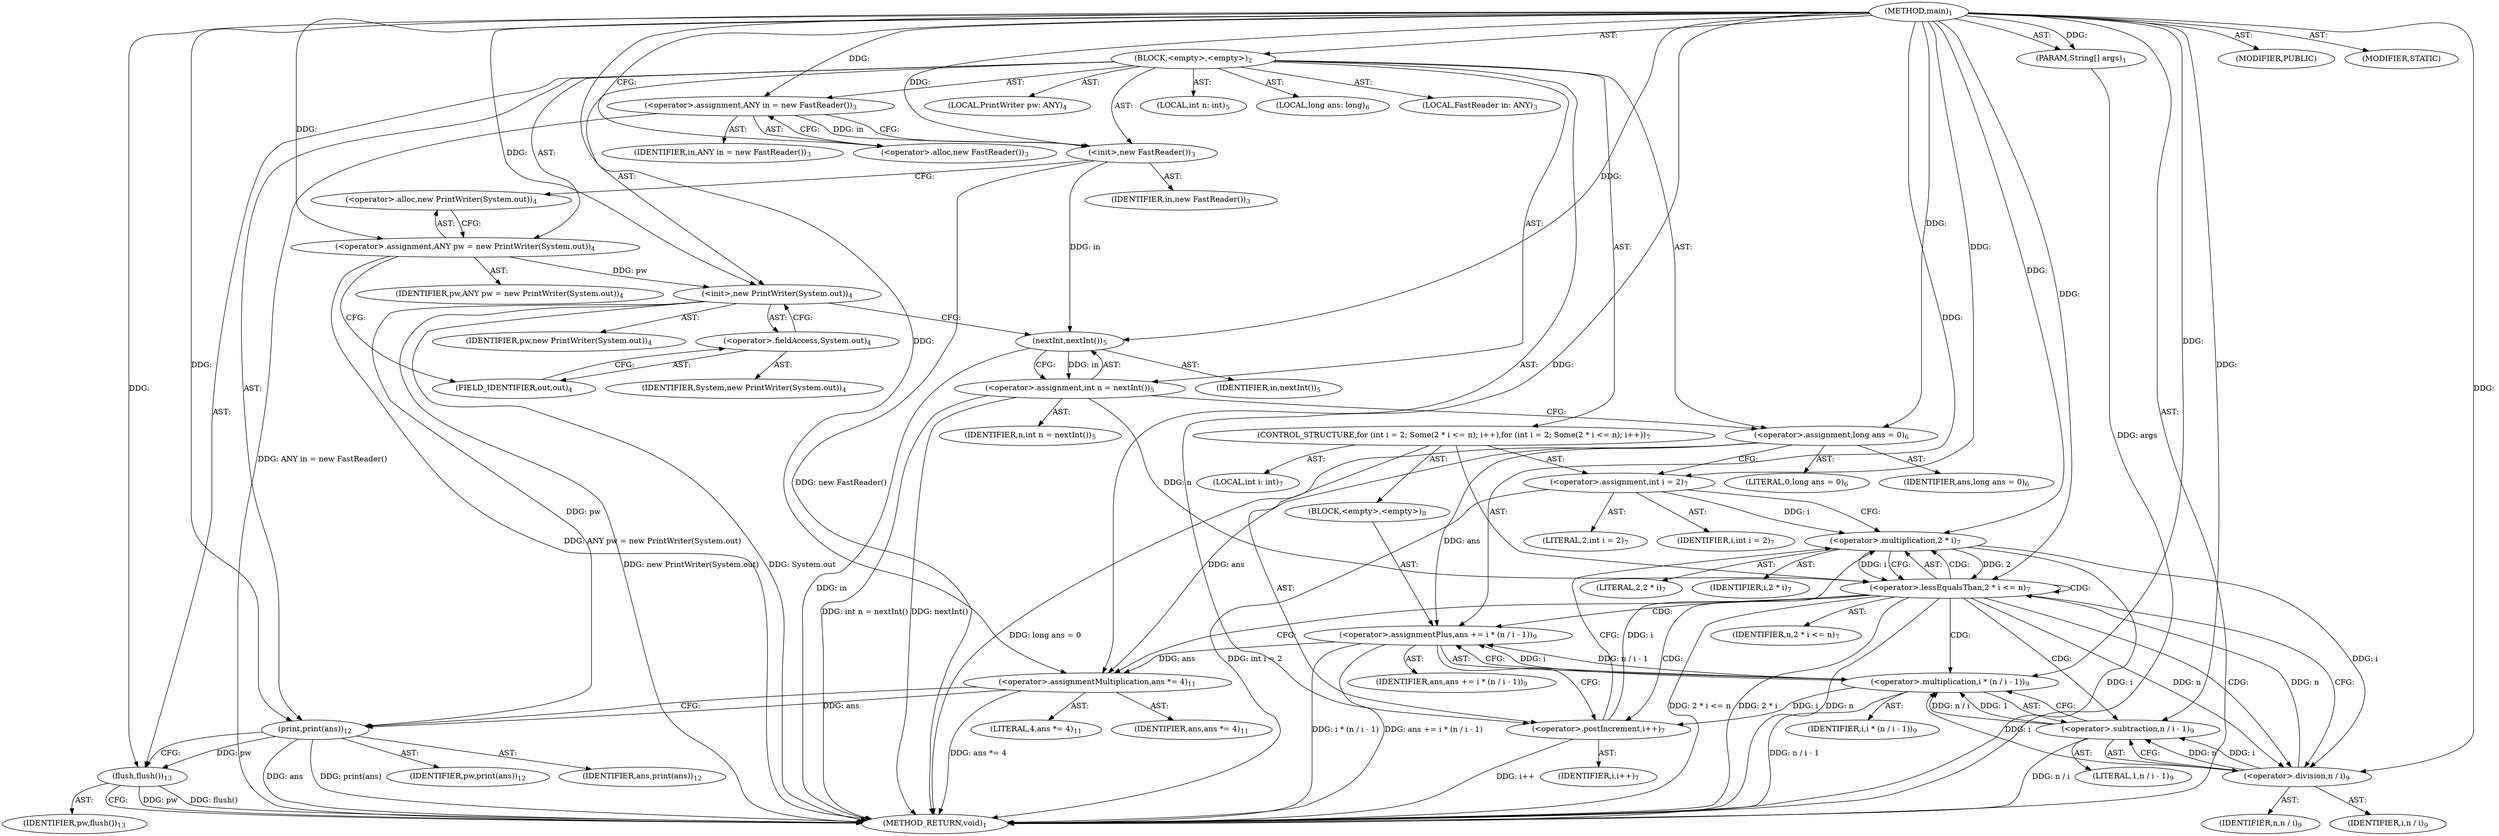 digraph "main" {  
"21" [label = <(METHOD,main)<SUB>1</SUB>> ]
"22" [label = <(PARAM,String[] args)<SUB>1</SUB>> ]
"23" [label = <(BLOCK,&lt;empty&gt;,&lt;empty&gt;)<SUB>2</SUB>> ]
"4" [label = <(LOCAL,FastReader in: ANY)<SUB>3</SUB>> ]
"24" [label = <(&lt;operator&gt;.assignment,ANY in = new FastReader())<SUB>3</SUB>> ]
"25" [label = <(IDENTIFIER,in,ANY in = new FastReader())<SUB>3</SUB>> ]
"26" [label = <(&lt;operator&gt;.alloc,new FastReader())<SUB>3</SUB>> ]
"27" [label = <(&lt;init&gt;,new FastReader())<SUB>3</SUB>> ]
"3" [label = <(IDENTIFIER,in,new FastReader())<SUB>3</SUB>> ]
"6" [label = <(LOCAL,PrintWriter pw: ANY)<SUB>4</SUB>> ]
"28" [label = <(&lt;operator&gt;.assignment,ANY pw = new PrintWriter(System.out))<SUB>4</SUB>> ]
"29" [label = <(IDENTIFIER,pw,ANY pw = new PrintWriter(System.out))<SUB>4</SUB>> ]
"30" [label = <(&lt;operator&gt;.alloc,new PrintWriter(System.out))<SUB>4</SUB>> ]
"31" [label = <(&lt;init&gt;,new PrintWriter(System.out))<SUB>4</SUB>> ]
"5" [label = <(IDENTIFIER,pw,new PrintWriter(System.out))<SUB>4</SUB>> ]
"32" [label = <(&lt;operator&gt;.fieldAccess,System.out)<SUB>4</SUB>> ]
"33" [label = <(IDENTIFIER,System,new PrintWriter(System.out))<SUB>4</SUB>> ]
"34" [label = <(FIELD_IDENTIFIER,out,out)<SUB>4</SUB>> ]
"35" [label = <(LOCAL,int n: int)<SUB>5</SUB>> ]
"36" [label = <(&lt;operator&gt;.assignment,int n = nextInt())<SUB>5</SUB>> ]
"37" [label = <(IDENTIFIER,n,int n = nextInt())<SUB>5</SUB>> ]
"38" [label = <(nextInt,nextInt())<SUB>5</SUB>> ]
"39" [label = <(IDENTIFIER,in,nextInt())<SUB>5</SUB>> ]
"40" [label = <(LOCAL,long ans: long)<SUB>6</SUB>> ]
"41" [label = <(&lt;operator&gt;.assignment,long ans = 0)<SUB>6</SUB>> ]
"42" [label = <(IDENTIFIER,ans,long ans = 0)<SUB>6</SUB>> ]
"43" [label = <(LITERAL,0,long ans = 0)<SUB>6</SUB>> ]
"44" [label = <(CONTROL_STRUCTURE,for (int i = 2; Some(2 * i &lt;= n); i++),for (int i = 2; Some(2 * i &lt;= n); i++))<SUB>7</SUB>> ]
"45" [label = <(LOCAL,int i: int)<SUB>7</SUB>> ]
"46" [label = <(&lt;operator&gt;.assignment,int i = 2)<SUB>7</SUB>> ]
"47" [label = <(IDENTIFIER,i,int i = 2)<SUB>7</SUB>> ]
"48" [label = <(LITERAL,2,int i = 2)<SUB>7</SUB>> ]
"49" [label = <(&lt;operator&gt;.lessEqualsThan,2 * i &lt;= n)<SUB>7</SUB>> ]
"50" [label = <(&lt;operator&gt;.multiplication,2 * i)<SUB>7</SUB>> ]
"51" [label = <(LITERAL,2,2 * i)<SUB>7</SUB>> ]
"52" [label = <(IDENTIFIER,i,2 * i)<SUB>7</SUB>> ]
"53" [label = <(IDENTIFIER,n,2 * i &lt;= n)<SUB>7</SUB>> ]
"54" [label = <(&lt;operator&gt;.postIncrement,i++)<SUB>7</SUB>> ]
"55" [label = <(IDENTIFIER,i,i++)<SUB>7</SUB>> ]
"56" [label = <(BLOCK,&lt;empty&gt;,&lt;empty&gt;)<SUB>8</SUB>> ]
"57" [label = <(&lt;operator&gt;.assignmentPlus,ans += i * (n / i - 1))<SUB>9</SUB>> ]
"58" [label = <(IDENTIFIER,ans,ans += i * (n / i - 1))<SUB>9</SUB>> ]
"59" [label = <(&lt;operator&gt;.multiplication,i * (n / i - 1))<SUB>9</SUB>> ]
"60" [label = <(IDENTIFIER,i,i * (n / i - 1))<SUB>9</SUB>> ]
"61" [label = <(&lt;operator&gt;.subtraction,n / i - 1)<SUB>9</SUB>> ]
"62" [label = <(&lt;operator&gt;.division,n / i)<SUB>9</SUB>> ]
"63" [label = <(IDENTIFIER,n,n / i)<SUB>9</SUB>> ]
"64" [label = <(IDENTIFIER,i,n / i)<SUB>9</SUB>> ]
"65" [label = <(LITERAL,1,n / i - 1)<SUB>9</SUB>> ]
"66" [label = <(&lt;operator&gt;.assignmentMultiplication,ans *= 4)<SUB>11</SUB>> ]
"67" [label = <(IDENTIFIER,ans,ans *= 4)<SUB>11</SUB>> ]
"68" [label = <(LITERAL,4,ans *= 4)<SUB>11</SUB>> ]
"69" [label = <(print,print(ans))<SUB>12</SUB>> ]
"70" [label = <(IDENTIFIER,pw,print(ans))<SUB>12</SUB>> ]
"71" [label = <(IDENTIFIER,ans,print(ans))<SUB>12</SUB>> ]
"72" [label = <(flush,flush())<SUB>13</SUB>> ]
"73" [label = <(IDENTIFIER,pw,flush())<SUB>13</SUB>> ]
"74" [label = <(MODIFIER,PUBLIC)> ]
"75" [label = <(MODIFIER,STATIC)> ]
"76" [label = <(METHOD_RETURN,void)<SUB>1</SUB>> ]
  "21" -> "22"  [ label = "AST: "] 
  "21" -> "23"  [ label = "AST: "] 
  "21" -> "74"  [ label = "AST: "] 
  "21" -> "75"  [ label = "AST: "] 
  "21" -> "76"  [ label = "AST: "] 
  "23" -> "4"  [ label = "AST: "] 
  "23" -> "24"  [ label = "AST: "] 
  "23" -> "27"  [ label = "AST: "] 
  "23" -> "6"  [ label = "AST: "] 
  "23" -> "28"  [ label = "AST: "] 
  "23" -> "31"  [ label = "AST: "] 
  "23" -> "35"  [ label = "AST: "] 
  "23" -> "36"  [ label = "AST: "] 
  "23" -> "40"  [ label = "AST: "] 
  "23" -> "41"  [ label = "AST: "] 
  "23" -> "44"  [ label = "AST: "] 
  "23" -> "66"  [ label = "AST: "] 
  "23" -> "69"  [ label = "AST: "] 
  "23" -> "72"  [ label = "AST: "] 
  "24" -> "25"  [ label = "AST: "] 
  "24" -> "26"  [ label = "AST: "] 
  "27" -> "3"  [ label = "AST: "] 
  "28" -> "29"  [ label = "AST: "] 
  "28" -> "30"  [ label = "AST: "] 
  "31" -> "5"  [ label = "AST: "] 
  "31" -> "32"  [ label = "AST: "] 
  "32" -> "33"  [ label = "AST: "] 
  "32" -> "34"  [ label = "AST: "] 
  "36" -> "37"  [ label = "AST: "] 
  "36" -> "38"  [ label = "AST: "] 
  "38" -> "39"  [ label = "AST: "] 
  "41" -> "42"  [ label = "AST: "] 
  "41" -> "43"  [ label = "AST: "] 
  "44" -> "45"  [ label = "AST: "] 
  "44" -> "46"  [ label = "AST: "] 
  "44" -> "49"  [ label = "AST: "] 
  "44" -> "54"  [ label = "AST: "] 
  "44" -> "56"  [ label = "AST: "] 
  "46" -> "47"  [ label = "AST: "] 
  "46" -> "48"  [ label = "AST: "] 
  "49" -> "50"  [ label = "AST: "] 
  "49" -> "53"  [ label = "AST: "] 
  "50" -> "51"  [ label = "AST: "] 
  "50" -> "52"  [ label = "AST: "] 
  "54" -> "55"  [ label = "AST: "] 
  "56" -> "57"  [ label = "AST: "] 
  "57" -> "58"  [ label = "AST: "] 
  "57" -> "59"  [ label = "AST: "] 
  "59" -> "60"  [ label = "AST: "] 
  "59" -> "61"  [ label = "AST: "] 
  "61" -> "62"  [ label = "AST: "] 
  "61" -> "65"  [ label = "AST: "] 
  "62" -> "63"  [ label = "AST: "] 
  "62" -> "64"  [ label = "AST: "] 
  "66" -> "67"  [ label = "AST: "] 
  "66" -> "68"  [ label = "AST: "] 
  "69" -> "70"  [ label = "AST: "] 
  "69" -> "71"  [ label = "AST: "] 
  "72" -> "73"  [ label = "AST: "] 
  "24" -> "27"  [ label = "CFG: "] 
  "27" -> "30"  [ label = "CFG: "] 
  "28" -> "34"  [ label = "CFG: "] 
  "31" -> "38"  [ label = "CFG: "] 
  "36" -> "41"  [ label = "CFG: "] 
  "41" -> "46"  [ label = "CFG: "] 
  "66" -> "69"  [ label = "CFG: "] 
  "69" -> "72"  [ label = "CFG: "] 
  "72" -> "76"  [ label = "CFG: "] 
  "26" -> "24"  [ label = "CFG: "] 
  "30" -> "28"  [ label = "CFG: "] 
  "32" -> "31"  [ label = "CFG: "] 
  "38" -> "36"  [ label = "CFG: "] 
  "46" -> "50"  [ label = "CFG: "] 
  "49" -> "62"  [ label = "CFG: "] 
  "49" -> "66"  [ label = "CFG: "] 
  "54" -> "50"  [ label = "CFG: "] 
  "34" -> "32"  [ label = "CFG: "] 
  "50" -> "49"  [ label = "CFG: "] 
  "57" -> "54"  [ label = "CFG: "] 
  "59" -> "57"  [ label = "CFG: "] 
  "61" -> "59"  [ label = "CFG: "] 
  "62" -> "61"  [ label = "CFG: "] 
  "21" -> "26"  [ label = "CFG: "] 
  "22" -> "76"  [ label = "DDG: args"] 
  "24" -> "76"  [ label = "DDG: ANY in = new FastReader()"] 
  "27" -> "76"  [ label = "DDG: new FastReader()"] 
  "28" -> "76"  [ label = "DDG: ANY pw = new PrintWriter(System.out)"] 
  "31" -> "76"  [ label = "DDG: System.out"] 
  "31" -> "76"  [ label = "DDG: new PrintWriter(System.out)"] 
  "38" -> "76"  [ label = "DDG: in"] 
  "36" -> "76"  [ label = "DDG: nextInt()"] 
  "36" -> "76"  [ label = "DDG: int n = nextInt()"] 
  "41" -> "76"  [ label = "DDG: long ans = 0"] 
  "46" -> "76"  [ label = "DDG: int i = 2"] 
  "50" -> "76"  [ label = "DDG: i"] 
  "49" -> "76"  [ label = "DDG: 2 * i"] 
  "49" -> "76"  [ label = "DDG: n"] 
  "49" -> "76"  [ label = "DDG: 2 * i &lt;= n"] 
  "66" -> "76"  [ label = "DDG: ans *= 4"] 
  "69" -> "76"  [ label = "DDG: ans"] 
  "69" -> "76"  [ label = "DDG: print(ans)"] 
  "72" -> "76"  [ label = "DDG: pw"] 
  "72" -> "76"  [ label = "DDG: flush()"] 
  "61" -> "76"  [ label = "DDG: n / i"] 
  "59" -> "76"  [ label = "DDG: n / i - 1"] 
  "57" -> "76"  [ label = "DDG: i * (n / i - 1)"] 
  "57" -> "76"  [ label = "DDG: ans += i * (n / i - 1)"] 
  "54" -> "76"  [ label = "DDG: i++"] 
  "21" -> "22"  [ label = "DDG: "] 
  "21" -> "24"  [ label = "DDG: "] 
  "21" -> "28"  [ label = "DDG: "] 
  "38" -> "36"  [ label = "DDG: in"] 
  "21" -> "41"  [ label = "DDG: "] 
  "21" -> "66"  [ label = "DDG: "] 
  "24" -> "27"  [ label = "DDG: in"] 
  "21" -> "27"  [ label = "DDG: "] 
  "28" -> "31"  [ label = "DDG: pw"] 
  "21" -> "31"  [ label = "DDG: "] 
  "21" -> "46"  [ label = "DDG: "] 
  "41" -> "66"  [ label = "DDG: ans"] 
  "57" -> "66"  [ label = "DDG: ans"] 
  "31" -> "69"  [ label = "DDG: pw"] 
  "21" -> "69"  [ label = "DDG: "] 
  "66" -> "69"  [ label = "DDG: ans"] 
  "69" -> "72"  [ label = "DDG: pw"] 
  "21" -> "72"  [ label = "DDG: "] 
  "27" -> "38"  [ label = "DDG: in"] 
  "21" -> "38"  [ label = "DDG: "] 
  "50" -> "49"  [ label = "DDG: 2"] 
  "50" -> "49"  [ label = "DDG: i"] 
  "36" -> "49"  [ label = "DDG: n"] 
  "62" -> "49"  [ label = "DDG: n"] 
  "21" -> "49"  [ label = "DDG: "] 
  "59" -> "54"  [ label = "DDG: i"] 
  "21" -> "54"  [ label = "DDG: "] 
  "59" -> "57"  [ label = "DDG: i"] 
  "59" -> "57"  [ label = "DDG: n / i - 1"] 
  "21" -> "50"  [ label = "DDG: "] 
  "46" -> "50"  [ label = "DDG: i"] 
  "54" -> "50"  [ label = "DDG: i"] 
  "41" -> "57"  [ label = "DDG: ans"] 
  "21" -> "57"  [ label = "DDG: "] 
  "62" -> "59"  [ label = "DDG: i"] 
  "21" -> "59"  [ label = "DDG: "] 
  "61" -> "59"  [ label = "DDG: n / i"] 
  "61" -> "59"  [ label = "DDG: 1"] 
  "62" -> "61"  [ label = "DDG: n"] 
  "62" -> "61"  [ label = "DDG: i"] 
  "21" -> "61"  [ label = "DDG: "] 
  "49" -> "62"  [ label = "DDG: n"] 
  "21" -> "62"  [ label = "DDG: "] 
  "50" -> "62"  [ label = "DDG: i"] 
  "49" -> "49"  [ label = "CDG: "] 
  "49" -> "61"  [ label = "CDG: "] 
  "49" -> "50"  [ label = "CDG: "] 
  "49" -> "59"  [ label = "CDG: "] 
  "49" -> "57"  [ label = "CDG: "] 
  "49" -> "54"  [ label = "CDG: "] 
  "49" -> "62"  [ label = "CDG: "] 
}
